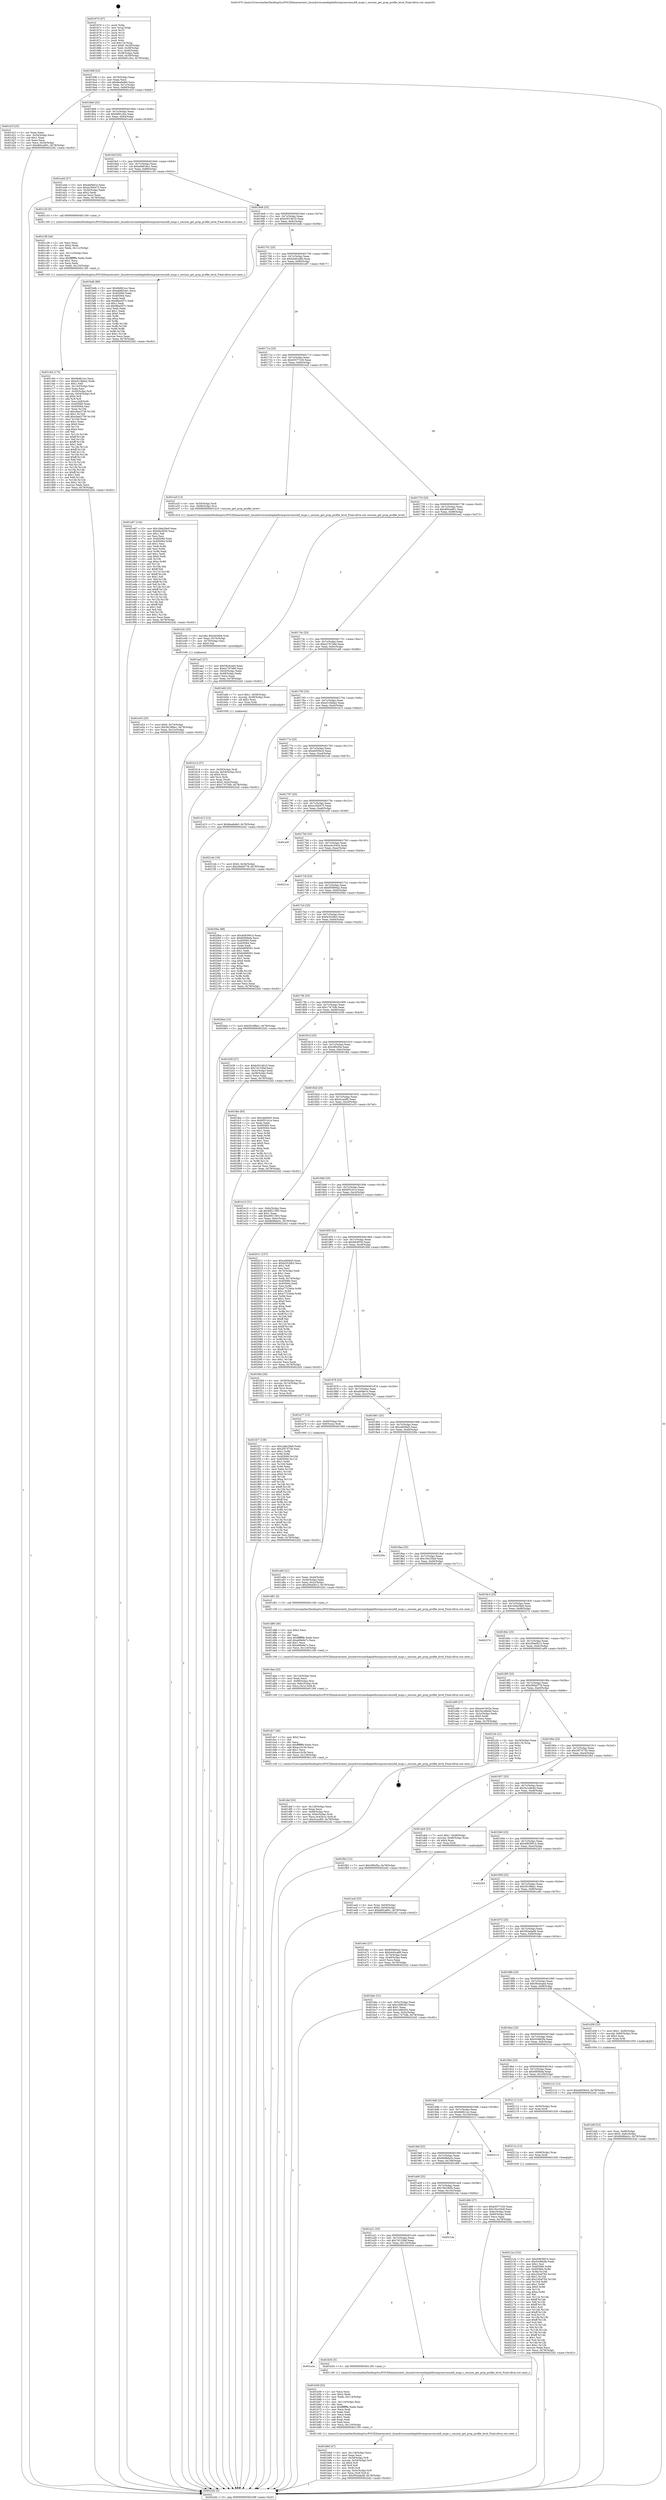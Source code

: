 digraph "0x401670" {
  label = "0x401670 (/mnt/c/Users/mathe/Desktop/tcc/POCII/binaries/extr_linuxdriversmediaplatformqcomvenushfi_msgs.c_session_get_prop_profile_level_Final-ollvm.out::main(0))"
  labelloc = "t"
  node[shape=record]

  Entry [label="",width=0.3,height=0.3,shape=circle,fillcolor=black,style=filled]
  "0x40169f" [label="{
     0x40169f [23]\l
     | [instrs]\l
     &nbsp;&nbsp;0x40169f \<+3\>: mov -0x78(%rbp),%eax\l
     &nbsp;&nbsp;0x4016a2 \<+2\>: mov %eax,%ecx\l
     &nbsp;&nbsp;0x4016a4 \<+6\>: sub $0x8ea6efe0,%ecx\l
     &nbsp;&nbsp;0x4016aa \<+3\>: mov %eax,-0x7c(%rbp)\l
     &nbsp;&nbsp;0x4016ad \<+3\>: mov %ecx,-0x80(%rbp)\l
     &nbsp;&nbsp;0x4016b0 \<+6\>: je 0000000000401d1f \<main+0x6af\>\l
  }"]
  "0x401d1f" [label="{
     0x401d1f [25]\l
     | [instrs]\l
     &nbsp;&nbsp;0x401d1f \<+2\>: xor %eax,%eax\l
     &nbsp;&nbsp;0x401d21 \<+3\>: mov -0x54(%rbp),%ecx\l
     &nbsp;&nbsp;0x401d24 \<+3\>: sub $0x1,%eax\l
     &nbsp;&nbsp;0x401d27 \<+2\>: sub %eax,%ecx\l
     &nbsp;&nbsp;0x401d29 \<+3\>: mov %ecx,-0x54(%rbp)\l
     &nbsp;&nbsp;0x401d2c \<+7\>: movl $0xd60ca691,-0x78(%rbp)\l
     &nbsp;&nbsp;0x401d33 \<+5\>: jmp 00000000004022d2 \<main+0xc62\>\l
  }"]
  "0x4016b6" [label="{
     0x4016b6 [25]\l
     | [instrs]\l
     &nbsp;&nbsp;0x4016b6 \<+5\>: jmp 00000000004016bb \<main+0x4b\>\l
     &nbsp;&nbsp;0x4016bb \<+3\>: mov -0x7c(%rbp),%eax\l
     &nbsp;&nbsp;0x4016be \<+5\>: sub $0x9d91cfce,%eax\l
     &nbsp;&nbsp;0x4016c3 \<+6\>: mov %eax,-0x84(%rbp)\l
     &nbsp;&nbsp;0x4016c9 \<+6\>: je 0000000000401a44 \<main+0x3d4\>\l
  }"]
  Exit [label="",width=0.3,height=0.3,shape=circle,fillcolor=black,style=filled,peripheries=2]
  "0x401a44" [label="{
     0x401a44 [27]\l
     | [instrs]\l
     &nbsp;&nbsp;0x401a44 \<+5\>: mov $0xab0b61e,%eax\l
     &nbsp;&nbsp;0x401a49 \<+5\>: mov $0xec306475,%ecx\l
     &nbsp;&nbsp;0x401a4e \<+3\>: mov -0x30(%rbp),%edx\l
     &nbsp;&nbsp;0x401a51 \<+3\>: cmp $0x2,%edx\l
     &nbsp;&nbsp;0x401a54 \<+3\>: cmovne %ecx,%eax\l
     &nbsp;&nbsp;0x401a57 \<+3\>: mov %eax,-0x78(%rbp)\l
     &nbsp;&nbsp;0x401a5a \<+5\>: jmp 00000000004022d2 \<main+0xc62\>\l
  }"]
  "0x4016cf" [label="{
     0x4016cf [25]\l
     | [instrs]\l
     &nbsp;&nbsp;0x4016cf \<+5\>: jmp 00000000004016d4 \<main+0x64\>\l
     &nbsp;&nbsp;0x4016d4 \<+3\>: mov -0x7c(%rbp),%eax\l
     &nbsp;&nbsp;0x4016d7 \<+5\>: sub $0xa6d634a1,%eax\l
     &nbsp;&nbsp;0x4016dc \<+6\>: mov %eax,-0x88(%rbp)\l
     &nbsp;&nbsp;0x4016e2 \<+6\>: je 0000000000401c33 \<main+0x5c3\>\l
  }"]
  "0x4022d2" [label="{
     0x4022d2 [5]\l
     | [instrs]\l
     &nbsp;&nbsp;0x4022d2 \<+5\>: jmp 000000000040169f \<main+0x2f\>\l
  }"]
  "0x401670" [label="{
     0x401670 [47]\l
     | [instrs]\l
     &nbsp;&nbsp;0x401670 \<+1\>: push %rbp\l
     &nbsp;&nbsp;0x401671 \<+3\>: mov %rsp,%rbp\l
     &nbsp;&nbsp;0x401674 \<+2\>: push %r15\l
     &nbsp;&nbsp;0x401676 \<+2\>: push %r14\l
     &nbsp;&nbsp;0x401678 \<+2\>: push %r13\l
     &nbsp;&nbsp;0x40167a \<+2\>: push %r12\l
     &nbsp;&nbsp;0x40167c \<+1\>: push %rbx\l
     &nbsp;&nbsp;0x40167d \<+7\>: sub $0x118,%rsp\l
     &nbsp;&nbsp;0x401684 \<+7\>: movl $0x0,-0x34(%rbp)\l
     &nbsp;&nbsp;0x40168b \<+3\>: mov %edi,-0x38(%rbp)\l
     &nbsp;&nbsp;0x40168e \<+4\>: mov %rsi,-0x40(%rbp)\l
     &nbsp;&nbsp;0x401692 \<+3\>: mov -0x38(%rbp),%edi\l
     &nbsp;&nbsp;0x401695 \<+3\>: mov %edi,-0x30(%rbp)\l
     &nbsp;&nbsp;0x401698 \<+7\>: movl $0x9d91cfce,-0x78(%rbp)\l
  }"]
  "0x40212a" [label="{
     0x40212a [152]\l
     | [instrs]\l
     &nbsp;&nbsp;0x40212a \<+5\>: mov $0x40839914,%ecx\l
     &nbsp;&nbsp;0x40212f \<+5\>: mov $0x5c0662fa,%edx\l
     &nbsp;&nbsp;0x402134 \<+3\>: mov $0x1,%sil\l
     &nbsp;&nbsp;0x402137 \<+8\>: mov 0x405060,%r8d\l
     &nbsp;&nbsp;0x40213f \<+8\>: mov 0x405064,%r9d\l
     &nbsp;&nbsp;0x402147 \<+3\>: mov %r8d,%r10d\l
     &nbsp;&nbsp;0x40214a \<+7\>: sub $0x230af783,%r10d\l
     &nbsp;&nbsp;0x402151 \<+4\>: sub $0x1,%r10d\l
     &nbsp;&nbsp;0x402155 \<+7\>: add $0x230af783,%r10d\l
     &nbsp;&nbsp;0x40215c \<+4\>: imul %r10d,%r8d\l
     &nbsp;&nbsp;0x402160 \<+4\>: and $0x1,%r8d\l
     &nbsp;&nbsp;0x402164 \<+4\>: cmp $0x0,%r8d\l
     &nbsp;&nbsp;0x402168 \<+4\>: sete %r11b\l
     &nbsp;&nbsp;0x40216c \<+4\>: cmp $0xa,%r9d\l
     &nbsp;&nbsp;0x402170 \<+3\>: setl %bl\l
     &nbsp;&nbsp;0x402173 \<+3\>: mov %r11b,%r14b\l
     &nbsp;&nbsp;0x402176 \<+4\>: xor $0xff,%r14b\l
     &nbsp;&nbsp;0x40217a \<+3\>: mov %bl,%r15b\l
     &nbsp;&nbsp;0x40217d \<+4\>: xor $0xff,%r15b\l
     &nbsp;&nbsp;0x402181 \<+4\>: xor $0x1,%sil\l
     &nbsp;&nbsp;0x402185 \<+3\>: mov %r14b,%r12b\l
     &nbsp;&nbsp;0x402188 \<+4\>: and $0xff,%r12b\l
     &nbsp;&nbsp;0x40218c \<+3\>: and %sil,%r11b\l
     &nbsp;&nbsp;0x40218f \<+3\>: mov %r15b,%r13b\l
     &nbsp;&nbsp;0x402192 \<+4\>: and $0xff,%r13b\l
     &nbsp;&nbsp;0x402196 \<+3\>: and %sil,%bl\l
     &nbsp;&nbsp;0x402199 \<+3\>: or %r11b,%r12b\l
     &nbsp;&nbsp;0x40219c \<+3\>: or %bl,%r13b\l
     &nbsp;&nbsp;0x40219f \<+3\>: xor %r13b,%r12b\l
     &nbsp;&nbsp;0x4021a2 \<+3\>: or %r15b,%r14b\l
     &nbsp;&nbsp;0x4021a5 \<+4\>: xor $0xff,%r14b\l
     &nbsp;&nbsp;0x4021a9 \<+4\>: or $0x1,%sil\l
     &nbsp;&nbsp;0x4021ad \<+3\>: and %sil,%r14b\l
     &nbsp;&nbsp;0x4021b0 \<+3\>: or %r14b,%r12b\l
     &nbsp;&nbsp;0x4021b3 \<+4\>: test $0x1,%r12b\l
     &nbsp;&nbsp;0x4021b7 \<+3\>: cmovne %edx,%ecx\l
     &nbsp;&nbsp;0x4021ba \<+3\>: mov %ecx,-0x78(%rbp)\l
     &nbsp;&nbsp;0x4021bd \<+5\>: jmp 00000000004022d2 \<main+0xc62\>\l
  }"]
  "0x401c33" [label="{
     0x401c33 [5]\l
     | [instrs]\l
     &nbsp;&nbsp;0x401c33 \<+5\>: call 0000000000401160 \<next_i\>\l
     | [calls]\l
     &nbsp;&nbsp;0x401160 \{1\} (/mnt/c/Users/mathe/Desktop/tcc/POCII/binaries/extr_linuxdriversmediaplatformqcomvenushfi_msgs.c_session_get_prop_profile_level_Final-ollvm.out::next_i)\l
  }"]
  "0x4016e8" [label="{
     0x4016e8 [25]\l
     | [instrs]\l
     &nbsp;&nbsp;0x4016e8 \<+5\>: jmp 00000000004016ed \<main+0x7d\>\l
     &nbsp;&nbsp;0x4016ed \<+3\>: mov -0x7c(%rbp),%eax\l
     &nbsp;&nbsp;0x4016f0 \<+5\>: sub $0xb3014610,%eax\l
     &nbsp;&nbsp;0x4016f5 \<+6\>: mov %eax,-0x8c(%rbp)\l
     &nbsp;&nbsp;0x4016fb \<+6\>: je 0000000000401bdb \<main+0x56b\>\l
  }"]
  "0x40211e" [label="{
     0x40211e [12]\l
     | [instrs]\l
     &nbsp;&nbsp;0x40211e \<+4\>: mov -0x68(%rbp),%rax\l
     &nbsp;&nbsp;0x402122 \<+3\>: mov %rax,%rdi\l
     &nbsp;&nbsp;0x402125 \<+5\>: call 0000000000401030 \<free@plt\>\l
     | [calls]\l
     &nbsp;&nbsp;0x401030 \{1\} (unknown)\l
  }"]
  "0x401bdb" [label="{
     0x401bdb [88]\l
     | [instrs]\l
     &nbsp;&nbsp;0x401bdb \<+5\>: mov $0x6b6fc1ec,%eax\l
     &nbsp;&nbsp;0x401be0 \<+5\>: mov $0xa6d634a1,%ecx\l
     &nbsp;&nbsp;0x401be5 \<+7\>: mov 0x405060,%edx\l
     &nbsp;&nbsp;0x401bec \<+7\>: mov 0x405064,%esi\l
     &nbsp;&nbsp;0x401bf3 \<+2\>: mov %edx,%edi\l
     &nbsp;&nbsp;0x401bf5 \<+6\>: add $0x8fea507c,%edi\l
     &nbsp;&nbsp;0x401bfb \<+3\>: sub $0x1,%edi\l
     &nbsp;&nbsp;0x401bfe \<+6\>: sub $0x8fea507c,%edi\l
     &nbsp;&nbsp;0x401c04 \<+3\>: imul %edi,%edx\l
     &nbsp;&nbsp;0x401c07 \<+3\>: and $0x1,%edx\l
     &nbsp;&nbsp;0x401c0a \<+3\>: cmp $0x0,%edx\l
     &nbsp;&nbsp;0x401c0d \<+4\>: sete %r8b\l
     &nbsp;&nbsp;0x401c11 \<+3\>: cmp $0xa,%esi\l
     &nbsp;&nbsp;0x401c14 \<+4\>: setl %r9b\l
     &nbsp;&nbsp;0x401c18 \<+3\>: mov %r8b,%r10b\l
     &nbsp;&nbsp;0x401c1b \<+3\>: and %r9b,%r10b\l
     &nbsp;&nbsp;0x401c1e \<+3\>: xor %r9b,%r8b\l
     &nbsp;&nbsp;0x401c21 \<+3\>: or %r8b,%r10b\l
     &nbsp;&nbsp;0x401c24 \<+4\>: test $0x1,%r10b\l
     &nbsp;&nbsp;0x401c28 \<+3\>: cmovne %ecx,%eax\l
     &nbsp;&nbsp;0x401c2b \<+3\>: mov %eax,-0x78(%rbp)\l
     &nbsp;&nbsp;0x401c2e \<+5\>: jmp 00000000004022d2 \<main+0xc62\>\l
  }"]
  "0x401701" [label="{
     0x401701 [25]\l
     | [instrs]\l
     &nbsp;&nbsp;0x401701 \<+5\>: jmp 0000000000401706 \<main+0x96\>\l
     &nbsp;&nbsp;0x401706 \<+3\>: mov -0x7c(%rbp),%eax\l
     &nbsp;&nbsp;0x401709 \<+5\>: sub $0xb440ca89,%eax\l
     &nbsp;&nbsp;0x40170e \<+6\>: mov %eax,-0x90(%rbp)\l
     &nbsp;&nbsp;0x401714 \<+6\>: je 0000000000401e87 \<main+0x817\>\l
  }"]
  "0x401f27" [label="{
     0x401f27 [139]\l
     | [instrs]\l
     &nbsp;&nbsp;0x401f27 \<+5\>: mov $0x1b6e29a9,%edx\l
     &nbsp;&nbsp;0x401f2c \<+5\>: mov $0x2f57473b,%esi\l
     &nbsp;&nbsp;0x401f31 \<+3\>: mov $0x1,%r8b\l
     &nbsp;&nbsp;0x401f34 \<+3\>: xor %r9d,%r9d\l
     &nbsp;&nbsp;0x401f37 \<+8\>: mov 0x405060,%r10d\l
     &nbsp;&nbsp;0x401f3f \<+8\>: mov 0x405064,%r11d\l
     &nbsp;&nbsp;0x401f47 \<+4\>: sub $0x1,%r9d\l
     &nbsp;&nbsp;0x401f4b \<+3\>: mov %r10d,%ebx\l
     &nbsp;&nbsp;0x401f4e \<+3\>: add %r9d,%ebx\l
     &nbsp;&nbsp;0x401f51 \<+4\>: imul %ebx,%r10d\l
     &nbsp;&nbsp;0x401f55 \<+4\>: and $0x1,%r10d\l
     &nbsp;&nbsp;0x401f59 \<+4\>: cmp $0x0,%r10d\l
     &nbsp;&nbsp;0x401f5d \<+4\>: sete %r14b\l
     &nbsp;&nbsp;0x401f61 \<+4\>: cmp $0xa,%r11d\l
     &nbsp;&nbsp;0x401f65 \<+4\>: setl %r15b\l
     &nbsp;&nbsp;0x401f69 \<+3\>: mov %r14b,%r12b\l
     &nbsp;&nbsp;0x401f6c \<+4\>: xor $0xff,%r12b\l
     &nbsp;&nbsp;0x401f70 \<+3\>: mov %r15b,%r13b\l
     &nbsp;&nbsp;0x401f73 \<+4\>: xor $0xff,%r13b\l
     &nbsp;&nbsp;0x401f77 \<+4\>: xor $0x1,%r8b\l
     &nbsp;&nbsp;0x401f7b \<+3\>: mov %r12b,%al\l
     &nbsp;&nbsp;0x401f7e \<+2\>: and $0xff,%al\l
     &nbsp;&nbsp;0x401f80 \<+3\>: and %r8b,%r14b\l
     &nbsp;&nbsp;0x401f83 \<+3\>: mov %r13b,%cl\l
     &nbsp;&nbsp;0x401f86 \<+3\>: and $0xff,%cl\l
     &nbsp;&nbsp;0x401f89 \<+3\>: and %r8b,%r15b\l
     &nbsp;&nbsp;0x401f8c \<+3\>: or %r14b,%al\l
     &nbsp;&nbsp;0x401f8f \<+3\>: or %r15b,%cl\l
     &nbsp;&nbsp;0x401f92 \<+2\>: xor %cl,%al\l
     &nbsp;&nbsp;0x401f94 \<+3\>: or %r13b,%r12b\l
     &nbsp;&nbsp;0x401f97 \<+4\>: xor $0xff,%r12b\l
     &nbsp;&nbsp;0x401f9b \<+4\>: or $0x1,%r8b\l
     &nbsp;&nbsp;0x401f9f \<+3\>: and %r8b,%r12b\l
     &nbsp;&nbsp;0x401fa2 \<+3\>: or %r12b,%al\l
     &nbsp;&nbsp;0x401fa5 \<+2\>: test $0x1,%al\l
     &nbsp;&nbsp;0x401fa7 \<+3\>: cmovne %esi,%edx\l
     &nbsp;&nbsp;0x401faa \<+3\>: mov %edx,-0x78(%rbp)\l
     &nbsp;&nbsp;0x401fad \<+5\>: jmp 00000000004022d2 \<main+0xc62\>\l
  }"]
  "0x401e87" [label="{
     0x401e87 [134]\l
     | [instrs]\l
     &nbsp;&nbsp;0x401e87 \<+5\>: mov $0x1b6e29a9,%eax\l
     &nbsp;&nbsp;0x401e8c \<+5\>: mov $0x9dc6550,%ecx\l
     &nbsp;&nbsp;0x401e91 \<+2\>: mov $0x1,%dl\l
     &nbsp;&nbsp;0x401e93 \<+2\>: xor %esi,%esi\l
     &nbsp;&nbsp;0x401e95 \<+7\>: mov 0x405060,%edi\l
     &nbsp;&nbsp;0x401e9c \<+8\>: mov 0x405064,%r8d\l
     &nbsp;&nbsp;0x401ea4 \<+3\>: sub $0x1,%esi\l
     &nbsp;&nbsp;0x401ea7 \<+3\>: mov %edi,%r9d\l
     &nbsp;&nbsp;0x401eaa \<+3\>: add %esi,%r9d\l
     &nbsp;&nbsp;0x401ead \<+4\>: imul %r9d,%edi\l
     &nbsp;&nbsp;0x401eb1 \<+3\>: and $0x1,%edi\l
     &nbsp;&nbsp;0x401eb4 \<+3\>: cmp $0x0,%edi\l
     &nbsp;&nbsp;0x401eb7 \<+4\>: sete %r10b\l
     &nbsp;&nbsp;0x401ebb \<+4\>: cmp $0xa,%r8d\l
     &nbsp;&nbsp;0x401ebf \<+4\>: setl %r11b\l
     &nbsp;&nbsp;0x401ec3 \<+3\>: mov %r10b,%bl\l
     &nbsp;&nbsp;0x401ec6 \<+3\>: xor $0xff,%bl\l
     &nbsp;&nbsp;0x401ec9 \<+3\>: mov %r11b,%r14b\l
     &nbsp;&nbsp;0x401ecc \<+4\>: xor $0xff,%r14b\l
     &nbsp;&nbsp;0x401ed0 \<+3\>: xor $0x1,%dl\l
     &nbsp;&nbsp;0x401ed3 \<+3\>: mov %bl,%r15b\l
     &nbsp;&nbsp;0x401ed6 \<+4\>: and $0xff,%r15b\l
     &nbsp;&nbsp;0x401eda \<+3\>: and %dl,%r10b\l
     &nbsp;&nbsp;0x401edd \<+3\>: mov %r14b,%r12b\l
     &nbsp;&nbsp;0x401ee0 \<+4\>: and $0xff,%r12b\l
     &nbsp;&nbsp;0x401ee4 \<+3\>: and %dl,%r11b\l
     &nbsp;&nbsp;0x401ee7 \<+3\>: or %r10b,%r15b\l
     &nbsp;&nbsp;0x401eea \<+3\>: or %r11b,%r12b\l
     &nbsp;&nbsp;0x401eed \<+3\>: xor %r12b,%r15b\l
     &nbsp;&nbsp;0x401ef0 \<+3\>: or %r14b,%bl\l
     &nbsp;&nbsp;0x401ef3 \<+3\>: xor $0xff,%bl\l
     &nbsp;&nbsp;0x401ef6 \<+3\>: or $0x1,%dl\l
     &nbsp;&nbsp;0x401ef9 \<+2\>: and %dl,%bl\l
     &nbsp;&nbsp;0x401efb \<+3\>: or %bl,%r15b\l
     &nbsp;&nbsp;0x401efe \<+4\>: test $0x1,%r15b\l
     &nbsp;&nbsp;0x401f02 \<+3\>: cmovne %ecx,%eax\l
     &nbsp;&nbsp;0x401f05 \<+3\>: mov %eax,-0x78(%rbp)\l
     &nbsp;&nbsp;0x401f08 \<+5\>: jmp 00000000004022d2 \<main+0xc62\>\l
  }"]
  "0x40171a" [label="{
     0x40171a [25]\l
     | [instrs]\l
     &nbsp;&nbsp;0x40171a \<+5\>: jmp 000000000040171f \<main+0xaf\>\l
     &nbsp;&nbsp;0x40171f \<+3\>: mov -0x7c(%rbp),%eax\l
     &nbsp;&nbsp;0x401722 \<+5\>: sub $0xb5577c30,%eax\l
     &nbsp;&nbsp;0x401727 \<+6\>: mov %eax,-0x94(%rbp)\l
     &nbsp;&nbsp;0x40172d \<+6\>: je 0000000000401e2f \<main+0x7bf\>\l
  }"]
  "0x401e53" [label="{
     0x401e53 [25]\l
     | [instrs]\l
     &nbsp;&nbsp;0x401e53 \<+7\>: movl $0x0,-0x74(%rbp)\l
     &nbsp;&nbsp;0x401e5a \<+7\>: movl $0x5618f6a1,-0x78(%rbp)\l
     &nbsp;&nbsp;0x401e61 \<+6\>: mov %eax,-0x12c(%rbp)\l
     &nbsp;&nbsp;0x401e67 \<+5\>: jmp 00000000004022d2 \<main+0xc62\>\l
  }"]
  "0x401e2f" [label="{
     0x401e2f [13]\l
     | [instrs]\l
     &nbsp;&nbsp;0x401e2f \<+4\>: mov -0x50(%rbp),%rdi\l
     &nbsp;&nbsp;0x401e33 \<+4\>: mov -0x68(%rbp),%rsi\l
     &nbsp;&nbsp;0x401e37 \<+5\>: call 0000000000401410 \<session_get_prop_profile_level\>\l
     | [calls]\l
     &nbsp;&nbsp;0x401410 \{1\} (/mnt/c/Users/mathe/Desktop/tcc/POCII/binaries/extr_linuxdriversmediaplatformqcomvenushfi_msgs.c_session_get_prop_profile_level_Final-ollvm.out::session_get_prop_profile_level)\l
  }"]
  "0x401733" [label="{
     0x401733 [25]\l
     | [instrs]\l
     &nbsp;&nbsp;0x401733 \<+5\>: jmp 0000000000401738 \<main+0xc8\>\l
     &nbsp;&nbsp;0x401738 \<+3\>: mov -0x7c(%rbp),%eax\l
     &nbsp;&nbsp;0x40173b \<+5\>: sub $0xd60ca691,%eax\l
     &nbsp;&nbsp;0x401740 \<+6\>: mov %eax,-0x98(%rbp)\l
     &nbsp;&nbsp;0x401746 \<+6\>: je 0000000000401ae2 \<main+0x472\>\l
  }"]
  "0x401e3c" [label="{
     0x401e3c [23]\l
     | [instrs]\l
     &nbsp;&nbsp;0x401e3c \<+10\>: movabs $0x4030b6,%rdi\l
     &nbsp;&nbsp;0x401e46 \<+3\>: mov %eax,-0x70(%rbp)\l
     &nbsp;&nbsp;0x401e49 \<+3\>: mov -0x70(%rbp),%esi\l
     &nbsp;&nbsp;0x401e4c \<+2\>: mov $0x0,%al\l
     &nbsp;&nbsp;0x401e4e \<+5\>: call 0000000000401040 \<printf@plt\>\l
     | [calls]\l
     &nbsp;&nbsp;0x401040 \{1\} (unknown)\l
  }"]
  "0x401ae2" [label="{
     0x401ae2 [27]\l
     | [instrs]\l
     &nbsp;&nbsp;0x401ae2 \<+5\>: mov $0x59cdcaed,%eax\l
     &nbsp;&nbsp;0x401ae7 \<+5\>: mov $0xe27b7a8d,%ecx\l
     &nbsp;&nbsp;0x401aec \<+3\>: mov -0x54(%rbp),%edx\l
     &nbsp;&nbsp;0x401aef \<+3\>: cmp -0x48(%rbp),%edx\l
     &nbsp;&nbsp;0x401af2 \<+3\>: cmovl %ecx,%eax\l
     &nbsp;&nbsp;0x401af5 \<+3\>: mov %eax,-0x78(%rbp)\l
     &nbsp;&nbsp;0x401af8 \<+5\>: jmp 00000000004022d2 \<main+0xc62\>\l
  }"]
  "0x40174c" [label="{
     0x40174c [25]\l
     | [instrs]\l
     &nbsp;&nbsp;0x40174c \<+5\>: jmp 0000000000401751 \<main+0xe1\>\l
     &nbsp;&nbsp;0x401751 \<+3\>: mov -0x7c(%rbp),%eax\l
     &nbsp;&nbsp;0x401754 \<+5\>: sub $0xe27b7a8d,%eax\l
     &nbsp;&nbsp;0x401759 \<+6\>: mov %eax,-0x9c(%rbp)\l
     &nbsp;&nbsp;0x40175f \<+6\>: je 0000000000401afd \<main+0x48d\>\l
  }"]
  "0x401def" [label="{
     0x401def [33]\l
     | [instrs]\l
     &nbsp;&nbsp;0x401def \<+6\>: mov -0x128(%rbp),%ecx\l
     &nbsp;&nbsp;0x401df5 \<+3\>: imul %eax,%ecx\l
     &nbsp;&nbsp;0x401df8 \<+4\>: mov -0x68(%rbp),%rsi\l
     &nbsp;&nbsp;0x401dfc \<+4\>: movslq -0x6c(%rbp),%rdi\l
     &nbsp;&nbsp;0x401e00 \<+4\>: mov %ecx,0x4(%rsi,%rdi,8)\l
     &nbsp;&nbsp;0x401e04 \<+7\>: movl $0x41acdf5,-0x78(%rbp)\l
     &nbsp;&nbsp;0x401e0b \<+5\>: jmp 00000000004022d2 \<main+0xc62\>\l
  }"]
  "0x401afd" [label="{
     0x401afd [23]\l
     | [instrs]\l
     &nbsp;&nbsp;0x401afd \<+7\>: movl $0x1,-0x58(%rbp)\l
     &nbsp;&nbsp;0x401b04 \<+4\>: movslq -0x58(%rbp),%rax\l
     &nbsp;&nbsp;0x401b08 \<+4\>: shl $0x2,%rax\l
     &nbsp;&nbsp;0x401b0c \<+3\>: mov %rax,%rdi\l
     &nbsp;&nbsp;0x401b0f \<+5\>: call 0000000000401050 \<malloc@plt\>\l
     | [calls]\l
     &nbsp;&nbsp;0x401050 \{1\} (unknown)\l
  }"]
  "0x401765" [label="{
     0x401765 [25]\l
     | [instrs]\l
     &nbsp;&nbsp;0x401765 \<+5\>: jmp 000000000040176a \<main+0xfa\>\l
     &nbsp;&nbsp;0x40176a \<+3\>: mov -0x7c(%rbp),%eax\l
     &nbsp;&nbsp;0x40176d \<+5\>: sub $0xe510b6a2,%eax\l
     &nbsp;&nbsp;0x401772 \<+6\>: mov %eax,-0xa0(%rbp)\l
     &nbsp;&nbsp;0x401778 \<+6\>: je 0000000000401d13 \<main+0x6a3\>\l
  }"]
  "0x401dc7" [label="{
     0x401dc7 [40]\l
     | [instrs]\l
     &nbsp;&nbsp;0x401dc7 \<+5\>: mov $0x2,%ecx\l
     &nbsp;&nbsp;0x401dcc \<+1\>: cltd\l
     &nbsp;&nbsp;0x401dcd \<+2\>: idiv %ecx\l
     &nbsp;&nbsp;0x401dcf \<+6\>: imul $0xfffffffe,%edx,%ecx\l
     &nbsp;&nbsp;0x401dd5 \<+6\>: add $0xacc3c3b,%ecx\l
     &nbsp;&nbsp;0x401ddb \<+3\>: add $0x1,%ecx\l
     &nbsp;&nbsp;0x401dde \<+6\>: sub $0xacc3c3b,%ecx\l
     &nbsp;&nbsp;0x401de4 \<+6\>: mov %ecx,-0x128(%rbp)\l
     &nbsp;&nbsp;0x401dea \<+5\>: call 0000000000401160 \<next_i\>\l
     | [calls]\l
     &nbsp;&nbsp;0x401160 \{1\} (/mnt/c/Users/mathe/Desktop/tcc/POCII/binaries/extr_linuxdriversmediaplatformqcomvenushfi_msgs.c_session_get_prop_profile_level_Final-ollvm.out::next_i)\l
  }"]
  "0x401d13" [label="{
     0x401d13 [12]\l
     | [instrs]\l
     &nbsp;&nbsp;0x401d13 \<+7\>: movl $0x8ea6efe0,-0x78(%rbp)\l
     &nbsp;&nbsp;0x401d1a \<+5\>: jmp 00000000004022d2 \<main+0xc62\>\l
  }"]
  "0x40177e" [label="{
     0x40177e [25]\l
     | [instrs]\l
     &nbsp;&nbsp;0x40177e \<+5\>: jmp 0000000000401783 \<main+0x113\>\l
     &nbsp;&nbsp;0x401783 \<+3\>: mov -0x7c(%rbp),%eax\l
     &nbsp;&nbsp;0x401786 \<+5\>: sub $0xebf35bc4,%eax\l
     &nbsp;&nbsp;0x40178b \<+6\>: mov %eax,-0xa4(%rbp)\l
     &nbsp;&nbsp;0x401791 \<+6\>: je 00000000004021eb \<main+0xb7b\>\l
  }"]
  "0x401dae" [label="{
     0x401dae [25]\l
     | [instrs]\l
     &nbsp;&nbsp;0x401dae \<+6\>: mov -0x124(%rbp),%ecx\l
     &nbsp;&nbsp;0x401db4 \<+3\>: imul %eax,%ecx\l
     &nbsp;&nbsp;0x401db7 \<+4\>: mov -0x68(%rbp),%rsi\l
     &nbsp;&nbsp;0x401dbb \<+4\>: movslq -0x6c(%rbp),%rdi\l
     &nbsp;&nbsp;0x401dbf \<+3\>: mov %ecx,(%rsi,%rdi,8)\l
     &nbsp;&nbsp;0x401dc2 \<+5\>: call 0000000000401160 \<next_i\>\l
     | [calls]\l
     &nbsp;&nbsp;0x401160 \{1\} (/mnt/c/Users/mathe/Desktop/tcc/POCII/binaries/extr_linuxdriversmediaplatformqcomvenushfi_msgs.c_session_get_prop_profile_level_Final-ollvm.out::next_i)\l
  }"]
  "0x4021eb" [label="{
     0x4021eb [19]\l
     | [instrs]\l
     &nbsp;&nbsp;0x4021eb \<+7\>: movl $0x0,-0x34(%rbp)\l
     &nbsp;&nbsp;0x4021f2 \<+7\>: movl $0x284bd778,-0x78(%rbp)\l
     &nbsp;&nbsp;0x4021f9 \<+5\>: jmp 00000000004022d2 \<main+0xc62\>\l
  }"]
  "0x401797" [label="{
     0x401797 [25]\l
     | [instrs]\l
     &nbsp;&nbsp;0x401797 \<+5\>: jmp 000000000040179c \<main+0x12c\>\l
     &nbsp;&nbsp;0x40179c \<+3\>: mov -0x7c(%rbp),%eax\l
     &nbsp;&nbsp;0x40179f \<+5\>: sub $0xec306475,%eax\l
     &nbsp;&nbsp;0x4017a4 \<+6\>: mov %eax,-0xa8(%rbp)\l
     &nbsp;&nbsp;0x4017aa \<+6\>: je 0000000000401a5f \<main+0x3ef\>\l
  }"]
  "0x401d86" [label="{
     0x401d86 [40]\l
     | [instrs]\l
     &nbsp;&nbsp;0x401d86 \<+5\>: mov $0x2,%ecx\l
     &nbsp;&nbsp;0x401d8b \<+1\>: cltd\l
     &nbsp;&nbsp;0x401d8c \<+2\>: idiv %ecx\l
     &nbsp;&nbsp;0x401d8e \<+6\>: imul $0xfffffffe,%edx,%ecx\l
     &nbsp;&nbsp;0x401d94 \<+6\>: add $0xa69e9e7c,%ecx\l
     &nbsp;&nbsp;0x401d9a \<+3\>: add $0x1,%ecx\l
     &nbsp;&nbsp;0x401d9d \<+6\>: sub $0xa69e9e7c,%ecx\l
     &nbsp;&nbsp;0x401da3 \<+6\>: mov %ecx,-0x124(%rbp)\l
     &nbsp;&nbsp;0x401da9 \<+5\>: call 0000000000401160 \<next_i\>\l
     | [calls]\l
     &nbsp;&nbsp;0x401160 \{1\} (/mnt/c/Users/mathe/Desktop/tcc/POCII/binaries/extr_linuxdriversmediaplatformqcomvenushfi_msgs.c_session_get_prop_profile_level_Final-ollvm.out::next_i)\l
  }"]
  "0x401a5f" [label="{
     0x401a5f\l
  }", style=dashed]
  "0x4017b0" [label="{
     0x4017b0 [25]\l
     | [instrs]\l
     &nbsp;&nbsp;0x4017b0 \<+5\>: jmp 00000000004017b5 \<main+0x145\>\l
     &nbsp;&nbsp;0x4017b5 \<+3\>: mov -0x7c(%rbp),%eax\l
     &nbsp;&nbsp;0x4017b8 \<+5\>: sub $0xee41642e,%eax\l
     &nbsp;&nbsp;0x4017bd \<+6\>: mov %eax,-0xac(%rbp)\l
     &nbsp;&nbsp;0x4017c3 \<+6\>: je 00000000004021ce \<main+0xb5e\>\l
  }"]
  "0x401d4f" [label="{
     0x401d4f [23]\l
     | [instrs]\l
     &nbsp;&nbsp;0x401d4f \<+4\>: mov %rax,-0x68(%rbp)\l
     &nbsp;&nbsp;0x401d53 \<+7\>: movl $0x0,-0x6c(%rbp)\l
     &nbsp;&nbsp;0x401d5a \<+7\>: movl $0x6b98da3c,-0x78(%rbp)\l
     &nbsp;&nbsp;0x401d61 \<+5\>: jmp 00000000004022d2 \<main+0xc62\>\l
  }"]
  "0x4021ce" [label="{
     0x4021ce\l
  }", style=dashed]
  "0x4017c9" [label="{
     0x4017c9 [25]\l
     | [instrs]\l
     &nbsp;&nbsp;0x4017c9 \<+5\>: jmp 00000000004017ce \<main+0x15e\>\l
     &nbsp;&nbsp;0x4017ce \<+3\>: mov -0x7c(%rbp),%eax\l
     &nbsp;&nbsp;0x4017d1 \<+5\>: sub $0xf05800a2,%eax\l
     &nbsp;&nbsp;0x4017d6 \<+6\>: mov %eax,-0xb0(%rbp)\l
     &nbsp;&nbsp;0x4017dc \<+6\>: je 00000000004020ba \<main+0xa4a\>\l
  }"]
  "0x401c64" [label="{
     0x401c64 [175]\l
     | [instrs]\l
     &nbsp;&nbsp;0x401c64 \<+5\>: mov $0x6b6fc1ec,%ecx\l
     &nbsp;&nbsp;0x401c69 \<+5\>: mov $0xe510b6a2,%edx\l
     &nbsp;&nbsp;0x401c6e \<+3\>: mov $0x1,%dil\l
     &nbsp;&nbsp;0x401c71 \<+6\>: mov -0x120(%rbp),%esi\l
     &nbsp;&nbsp;0x401c77 \<+3\>: imul %eax,%esi\l
     &nbsp;&nbsp;0x401c7a \<+4\>: mov -0x50(%rbp),%r8\l
     &nbsp;&nbsp;0x401c7e \<+4\>: movslq -0x54(%rbp),%r9\l
     &nbsp;&nbsp;0x401c82 \<+4\>: shl $0x4,%r9\l
     &nbsp;&nbsp;0x401c86 \<+3\>: add %r9,%r8\l
     &nbsp;&nbsp;0x401c89 \<+4\>: mov %esi,0x8(%r8)\l
     &nbsp;&nbsp;0x401c8d \<+7\>: mov 0x405060,%eax\l
     &nbsp;&nbsp;0x401c94 \<+7\>: mov 0x405064,%esi\l
     &nbsp;&nbsp;0x401c9b \<+3\>: mov %eax,%r10d\l
     &nbsp;&nbsp;0x401c9e \<+7\>: sub $0xcbea3736,%r10d\l
     &nbsp;&nbsp;0x401ca5 \<+4\>: sub $0x1,%r10d\l
     &nbsp;&nbsp;0x401ca9 \<+7\>: add $0xcbea3736,%r10d\l
     &nbsp;&nbsp;0x401cb0 \<+4\>: imul %r10d,%eax\l
     &nbsp;&nbsp;0x401cb4 \<+3\>: and $0x1,%eax\l
     &nbsp;&nbsp;0x401cb7 \<+3\>: cmp $0x0,%eax\l
     &nbsp;&nbsp;0x401cba \<+4\>: sete %r11b\l
     &nbsp;&nbsp;0x401cbe \<+3\>: cmp $0xa,%esi\l
     &nbsp;&nbsp;0x401cc1 \<+3\>: setl %bl\l
     &nbsp;&nbsp;0x401cc4 \<+3\>: mov %r11b,%r14b\l
     &nbsp;&nbsp;0x401cc7 \<+4\>: xor $0xff,%r14b\l
     &nbsp;&nbsp;0x401ccb \<+3\>: mov %bl,%r15b\l
     &nbsp;&nbsp;0x401cce \<+4\>: xor $0xff,%r15b\l
     &nbsp;&nbsp;0x401cd2 \<+4\>: xor $0x1,%dil\l
     &nbsp;&nbsp;0x401cd6 \<+3\>: mov %r14b,%r12b\l
     &nbsp;&nbsp;0x401cd9 \<+4\>: and $0xff,%r12b\l
     &nbsp;&nbsp;0x401cdd \<+3\>: and %dil,%r11b\l
     &nbsp;&nbsp;0x401ce0 \<+3\>: mov %r15b,%r13b\l
     &nbsp;&nbsp;0x401ce3 \<+4\>: and $0xff,%r13b\l
     &nbsp;&nbsp;0x401ce7 \<+3\>: and %dil,%bl\l
     &nbsp;&nbsp;0x401cea \<+3\>: or %r11b,%r12b\l
     &nbsp;&nbsp;0x401ced \<+3\>: or %bl,%r13b\l
     &nbsp;&nbsp;0x401cf0 \<+3\>: xor %r13b,%r12b\l
     &nbsp;&nbsp;0x401cf3 \<+3\>: or %r15b,%r14b\l
     &nbsp;&nbsp;0x401cf6 \<+4\>: xor $0xff,%r14b\l
     &nbsp;&nbsp;0x401cfa \<+4\>: or $0x1,%dil\l
     &nbsp;&nbsp;0x401cfe \<+3\>: and %dil,%r14b\l
     &nbsp;&nbsp;0x401d01 \<+3\>: or %r14b,%r12b\l
     &nbsp;&nbsp;0x401d04 \<+4\>: test $0x1,%r12b\l
     &nbsp;&nbsp;0x401d08 \<+3\>: cmovne %edx,%ecx\l
     &nbsp;&nbsp;0x401d0b \<+3\>: mov %ecx,-0x78(%rbp)\l
     &nbsp;&nbsp;0x401d0e \<+5\>: jmp 00000000004022d2 \<main+0xc62\>\l
  }"]
  "0x4020ba" [label="{
     0x4020ba [88]\l
     | [instrs]\l
     &nbsp;&nbsp;0x4020ba \<+5\>: mov $0x40839914,%eax\l
     &nbsp;&nbsp;0x4020bf \<+5\>: mov $0x60f58efa,%ecx\l
     &nbsp;&nbsp;0x4020c4 \<+7\>: mov 0x405060,%edx\l
     &nbsp;&nbsp;0x4020cb \<+7\>: mov 0x405064,%esi\l
     &nbsp;&nbsp;0x4020d2 \<+2\>: mov %edx,%edi\l
     &nbsp;&nbsp;0x4020d4 \<+6\>: sub $0x6e806581,%edi\l
     &nbsp;&nbsp;0x4020da \<+3\>: sub $0x1,%edi\l
     &nbsp;&nbsp;0x4020dd \<+6\>: add $0x6e806581,%edi\l
     &nbsp;&nbsp;0x4020e3 \<+3\>: imul %edi,%edx\l
     &nbsp;&nbsp;0x4020e6 \<+3\>: and $0x1,%edx\l
     &nbsp;&nbsp;0x4020e9 \<+3\>: cmp $0x0,%edx\l
     &nbsp;&nbsp;0x4020ec \<+4\>: sete %r8b\l
     &nbsp;&nbsp;0x4020f0 \<+3\>: cmp $0xa,%esi\l
     &nbsp;&nbsp;0x4020f3 \<+4\>: setl %r9b\l
     &nbsp;&nbsp;0x4020f7 \<+3\>: mov %r8b,%r10b\l
     &nbsp;&nbsp;0x4020fa \<+3\>: and %r9b,%r10b\l
     &nbsp;&nbsp;0x4020fd \<+3\>: xor %r9b,%r8b\l
     &nbsp;&nbsp;0x402100 \<+3\>: or %r8b,%r10b\l
     &nbsp;&nbsp;0x402103 \<+4\>: test $0x1,%r10b\l
     &nbsp;&nbsp;0x402107 \<+3\>: cmovne %ecx,%eax\l
     &nbsp;&nbsp;0x40210a \<+3\>: mov %eax,-0x78(%rbp)\l
     &nbsp;&nbsp;0x40210d \<+5\>: jmp 00000000004022d2 \<main+0xc62\>\l
  }"]
  "0x4017e2" [label="{
     0x4017e2 [25]\l
     | [instrs]\l
     &nbsp;&nbsp;0x4017e2 \<+5\>: jmp 00000000004017e7 \<main+0x177\>\l
     &nbsp;&nbsp;0x4017e7 \<+3\>: mov -0x7c(%rbp),%eax\l
     &nbsp;&nbsp;0x4017ea \<+5\>: sub $0xfa353db3,%eax\l
     &nbsp;&nbsp;0x4017ef \<+6\>: mov %eax,-0xb4(%rbp)\l
     &nbsp;&nbsp;0x4017f5 \<+6\>: je 00000000004020ae \<main+0xa3e\>\l
  }"]
  "0x401c38" [label="{
     0x401c38 [44]\l
     | [instrs]\l
     &nbsp;&nbsp;0x401c38 \<+2\>: xor %ecx,%ecx\l
     &nbsp;&nbsp;0x401c3a \<+5\>: mov $0x2,%edx\l
     &nbsp;&nbsp;0x401c3f \<+6\>: mov %edx,-0x11c(%rbp)\l
     &nbsp;&nbsp;0x401c45 \<+1\>: cltd\l
     &nbsp;&nbsp;0x401c46 \<+6\>: mov -0x11c(%rbp),%esi\l
     &nbsp;&nbsp;0x401c4c \<+2\>: idiv %esi\l
     &nbsp;&nbsp;0x401c4e \<+6\>: imul $0xfffffffe,%edx,%edx\l
     &nbsp;&nbsp;0x401c54 \<+3\>: sub $0x1,%ecx\l
     &nbsp;&nbsp;0x401c57 \<+2\>: sub %ecx,%edx\l
     &nbsp;&nbsp;0x401c59 \<+6\>: mov %edx,-0x120(%rbp)\l
     &nbsp;&nbsp;0x401c5f \<+5\>: call 0000000000401160 \<next_i\>\l
     | [calls]\l
     &nbsp;&nbsp;0x401160 \{1\} (/mnt/c/Users/mathe/Desktop/tcc/POCII/binaries/extr_linuxdriversmediaplatformqcomvenushfi_msgs.c_session_get_prop_profile_level_Final-ollvm.out::next_i)\l
  }"]
  "0x4020ae" [label="{
     0x4020ae [12]\l
     | [instrs]\l
     &nbsp;&nbsp;0x4020ae \<+7\>: movl $0x5618f6a1,-0x78(%rbp)\l
     &nbsp;&nbsp;0x4020b5 \<+5\>: jmp 00000000004022d2 \<main+0xc62\>\l
  }"]
  "0x4017fb" [label="{
     0x4017fb [25]\l
     | [instrs]\l
     &nbsp;&nbsp;0x4017fb \<+5\>: jmp 0000000000401800 \<main+0x190\>\l
     &nbsp;&nbsp;0x401800 \<+3\>: mov -0x7c(%rbp),%eax\l
     &nbsp;&nbsp;0x401803 \<+5\>: sub $0x17475db,%eax\l
     &nbsp;&nbsp;0x401808 \<+6\>: mov %eax,-0xb8(%rbp)\l
     &nbsp;&nbsp;0x40180e \<+6\>: je 0000000000401b39 \<main+0x4c9\>\l
  }"]
  "0x401b8d" [label="{
     0x401b8d [47]\l
     | [instrs]\l
     &nbsp;&nbsp;0x401b8d \<+6\>: mov -0x118(%rbp),%ecx\l
     &nbsp;&nbsp;0x401b93 \<+3\>: imul %eax,%ecx\l
     &nbsp;&nbsp;0x401b96 \<+4\>: mov -0x50(%rbp),%r8\l
     &nbsp;&nbsp;0x401b9a \<+4\>: movslq -0x54(%rbp),%r9\l
     &nbsp;&nbsp;0x401b9e \<+4\>: shl $0x4,%r9\l
     &nbsp;&nbsp;0x401ba2 \<+3\>: add %r9,%r8\l
     &nbsp;&nbsp;0x401ba5 \<+3\>: mov (%r8),%r8\l
     &nbsp;&nbsp;0x401ba8 \<+4\>: movslq -0x5c(%rbp),%r9\l
     &nbsp;&nbsp;0x401bac \<+4\>: mov %ecx,(%r8,%r9,4)\l
     &nbsp;&nbsp;0x401bb0 \<+7\>: movl $0x592ada48,-0x78(%rbp)\l
     &nbsp;&nbsp;0x401bb7 \<+5\>: jmp 00000000004022d2 \<main+0xc62\>\l
  }"]
  "0x401b39" [label="{
     0x401b39 [27]\l
     | [instrs]\l
     &nbsp;&nbsp;0x401b39 \<+5\>: mov $0xb3014610,%eax\l
     &nbsp;&nbsp;0x401b3e \<+5\>: mov $0x7d133faf,%ecx\l
     &nbsp;&nbsp;0x401b43 \<+3\>: mov -0x5c(%rbp),%edx\l
     &nbsp;&nbsp;0x401b46 \<+3\>: cmp -0x58(%rbp),%edx\l
     &nbsp;&nbsp;0x401b49 \<+3\>: cmovl %ecx,%eax\l
     &nbsp;&nbsp;0x401b4c \<+3\>: mov %eax,-0x78(%rbp)\l
     &nbsp;&nbsp;0x401b4f \<+5\>: jmp 00000000004022d2 \<main+0xc62\>\l
  }"]
  "0x401814" [label="{
     0x401814 [25]\l
     | [instrs]\l
     &nbsp;&nbsp;0x401814 \<+5\>: jmp 0000000000401819 \<main+0x1a9\>\l
     &nbsp;&nbsp;0x401819 \<+3\>: mov -0x7c(%rbp),%eax\l
     &nbsp;&nbsp;0x40181c \<+5\>: sub $0x289cf5a,%eax\l
     &nbsp;&nbsp;0x401821 \<+6\>: mov %eax,-0xbc(%rbp)\l
     &nbsp;&nbsp;0x401827 \<+6\>: je 0000000000401fbe \<main+0x94e\>\l
  }"]
  "0x401b59" [label="{
     0x401b59 [52]\l
     | [instrs]\l
     &nbsp;&nbsp;0x401b59 \<+2\>: xor %ecx,%ecx\l
     &nbsp;&nbsp;0x401b5b \<+5\>: mov $0x2,%edx\l
     &nbsp;&nbsp;0x401b60 \<+6\>: mov %edx,-0x114(%rbp)\l
     &nbsp;&nbsp;0x401b66 \<+1\>: cltd\l
     &nbsp;&nbsp;0x401b67 \<+6\>: mov -0x114(%rbp),%esi\l
     &nbsp;&nbsp;0x401b6d \<+2\>: idiv %esi\l
     &nbsp;&nbsp;0x401b6f \<+6\>: imul $0xfffffffe,%edx,%edx\l
     &nbsp;&nbsp;0x401b75 \<+2\>: mov %ecx,%edi\l
     &nbsp;&nbsp;0x401b77 \<+2\>: sub %edx,%edi\l
     &nbsp;&nbsp;0x401b79 \<+2\>: mov %ecx,%edx\l
     &nbsp;&nbsp;0x401b7b \<+3\>: sub $0x1,%edx\l
     &nbsp;&nbsp;0x401b7e \<+2\>: add %edx,%edi\l
     &nbsp;&nbsp;0x401b80 \<+2\>: sub %edi,%ecx\l
     &nbsp;&nbsp;0x401b82 \<+6\>: mov %ecx,-0x118(%rbp)\l
     &nbsp;&nbsp;0x401b88 \<+5\>: call 0000000000401160 \<next_i\>\l
     | [calls]\l
     &nbsp;&nbsp;0x401160 \{1\} (/mnt/c/Users/mathe/Desktop/tcc/POCII/binaries/extr_linuxdriversmediaplatformqcomvenushfi_msgs.c_session_get_prop_profile_level_Final-ollvm.out::next_i)\l
  }"]
  "0x401fbe" [label="{
     0x401fbe [83]\l
     | [instrs]\l
     &nbsp;&nbsp;0x401fbe \<+5\>: mov $0xcdd56d3,%eax\l
     &nbsp;&nbsp;0x401fc3 \<+5\>: mov $0x9551b1e,%ecx\l
     &nbsp;&nbsp;0x401fc8 \<+2\>: xor %edx,%edx\l
     &nbsp;&nbsp;0x401fca \<+7\>: mov 0x405060,%esi\l
     &nbsp;&nbsp;0x401fd1 \<+7\>: mov 0x405064,%edi\l
     &nbsp;&nbsp;0x401fd8 \<+3\>: sub $0x1,%edx\l
     &nbsp;&nbsp;0x401fdb \<+3\>: mov %esi,%r8d\l
     &nbsp;&nbsp;0x401fde \<+3\>: add %edx,%r8d\l
     &nbsp;&nbsp;0x401fe1 \<+4\>: imul %r8d,%esi\l
     &nbsp;&nbsp;0x401fe5 \<+3\>: and $0x1,%esi\l
     &nbsp;&nbsp;0x401fe8 \<+3\>: cmp $0x0,%esi\l
     &nbsp;&nbsp;0x401feb \<+4\>: sete %r9b\l
     &nbsp;&nbsp;0x401fef \<+3\>: cmp $0xa,%edi\l
     &nbsp;&nbsp;0x401ff2 \<+4\>: setl %r10b\l
     &nbsp;&nbsp;0x401ff6 \<+3\>: mov %r9b,%r11b\l
     &nbsp;&nbsp;0x401ff9 \<+3\>: and %r10b,%r11b\l
     &nbsp;&nbsp;0x401ffc \<+3\>: xor %r10b,%r9b\l
     &nbsp;&nbsp;0x401fff \<+3\>: or %r9b,%r11b\l
     &nbsp;&nbsp;0x402002 \<+4\>: test $0x1,%r11b\l
     &nbsp;&nbsp;0x402006 \<+3\>: cmovne %ecx,%eax\l
     &nbsp;&nbsp;0x402009 \<+3\>: mov %eax,-0x78(%rbp)\l
     &nbsp;&nbsp;0x40200c \<+5\>: jmp 00000000004022d2 \<main+0xc62\>\l
  }"]
  "0x40182d" [label="{
     0x40182d [25]\l
     | [instrs]\l
     &nbsp;&nbsp;0x40182d \<+5\>: jmp 0000000000401832 \<main+0x1c2\>\l
     &nbsp;&nbsp;0x401832 \<+3\>: mov -0x7c(%rbp),%eax\l
     &nbsp;&nbsp;0x401835 \<+5\>: sub $0x41acdf5,%eax\l
     &nbsp;&nbsp;0x40183a \<+6\>: mov %eax,-0xc0(%rbp)\l
     &nbsp;&nbsp;0x401840 \<+6\>: je 0000000000401e10 \<main+0x7a0\>\l
  }"]
  "0x401a3a" [label="{
     0x401a3a\l
  }", style=dashed]
  "0x401e10" [label="{
     0x401e10 [31]\l
     | [instrs]\l
     &nbsp;&nbsp;0x401e10 \<+3\>: mov -0x6c(%rbp),%eax\l
     &nbsp;&nbsp;0x401e13 \<+5\>: sub $0xd0f11593,%eax\l
     &nbsp;&nbsp;0x401e18 \<+3\>: add $0x1,%eax\l
     &nbsp;&nbsp;0x401e1b \<+5\>: add $0xd0f11593,%eax\l
     &nbsp;&nbsp;0x401e20 \<+3\>: mov %eax,-0x6c(%rbp)\l
     &nbsp;&nbsp;0x401e23 \<+7\>: movl $0x6b98da3c,-0x78(%rbp)\l
     &nbsp;&nbsp;0x401e2a \<+5\>: jmp 00000000004022d2 \<main+0xc62\>\l
  }"]
  "0x401846" [label="{
     0x401846 [25]\l
     | [instrs]\l
     &nbsp;&nbsp;0x401846 \<+5\>: jmp 000000000040184b \<main+0x1db\>\l
     &nbsp;&nbsp;0x40184b \<+3\>: mov -0x7c(%rbp),%eax\l
     &nbsp;&nbsp;0x40184e \<+5\>: sub $0x9551b1e,%eax\l
     &nbsp;&nbsp;0x401853 \<+6\>: mov %eax,-0xc4(%rbp)\l
     &nbsp;&nbsp;0x401859 \<+6\>: je 0000000000402011 \<main+0x9a1\>\l
  }"]
  "0x401b54" [label="{
     0x401b54 [5]\l
     | [instrs]\l
     &nbsp;&nbsp;0x401b54 \<+5\>: call 0000000000401160 \<next_i\>\l
     | [calls]\l
     &nbsp;&nbsp;0x401160 \{1\} (/mnt/c/Users/mathe/Desktop/tcc/POCII/binaries/extr_linuxdriversmediaplatformqcomvenushfi_msgs.c_session_get_prop_profile_level_Final-ollvm.out::next_i)\l
  }"]
  "0x402011" [label="{
     0x402011 [157]\l
     | [instrs]\l
     &nbsp;&nbsp;0x402011 \<+5\>: mov $0xcdd56d3,%eax\l
     &nbsp;&nbsp;0x402016 \<+5\>: mov $0xfa353db3,%ecx\l
     &nbsp;&nbsp;0x40201b \<+2\>: mov $0x1,%dl\l
     &nbsp;&nbsp;0x40201d \<+2\>: xor %esi,%esi\l
     &nbsp;&nbsp;0x40201f \<+3\>: mov -0x74(%rbp),%edi\l
     &nbsp;&nbsp;0x402022 \<+3\>: sub $0x1,%esi\l
     &nbsp;&nbsp;0x402025 \<+2\>: sub %esi,%edi\l
     &nbsp;&nbsp;0x402027 \<+3\>: mov %edi,-0x74(%rbp)\l
     &nbsp;&nbsp;0x40202a \<+7\>: mov 0x405060,%esi\l
     &nbsp;&nbsp;0x402031 \<+7\>: mov 0x405064,%edi\l
     &nbsp;&nbsp;0x402038 \<+3\>: mov %esi,%r8d\l
     &nbsp;&nbsp;0x40203b \<+7\>: add $0xa7723a0a,%r8d\l
     &nbsp;&nbsp;0x402042 \<+4\>: sub $0x1,%r8d\l
     &nbsp;&nbsp;0x402046 \<+7\>: sub $0xa7723a0a,%r8d\l
     &nbsp;&nbsp;0x40204d \<+4\>: imul %r8d,%esi\l
     &nbsp;&nbsp;0x402051 \<+3\>: and $0x1,%esi\l
     &nbsp;&nbsp;0x402054 \<+3\>: cmp $0x0,%esi\l
     &nbsp;&nbsp;0x402057 \<+4\>: sete %r9b\l
     &nbsp;&nbsp;0x40205b \<+3\>: cmp $0xa,%edi\l
     &nbsp;&nbsp;0x40205e \<+4\>: setl %r10b\l
     &nbsp;&nbsp;0x402062 \<+3\>: mov %r9b,%r11b\l
     &nbsp;&nbsp;0x402065 \<+4\>: xor $0xff,%r11b\l
     &nbsp;&nbsp;0x402069 \<+3\>: mov %r10b,%bl\l
     &nbsp;&nbsp;0x40206c \<+3\>: xor $0xff,%bl\l
     &nbsp;&nbsp;0x40206f \<+3\>: xor $0x1,%dl\l
     &nbsp;&nbsp;0x402072 \<+3\>: mov %r11b,%r14b\l
     &nbsp;&nbsp;0x402075 \<+4\>: and $0xff,%r14b\l
     &nbsp;&nbsp;0x402079 \<+3\>: and %dl,%r9b\l
     &nbsp;&nbsp;0x40207c \<+3\>: mov %bl,%r15b\l
     &nbsp;&nbsp;0x40207f \<+4\>: and $0xff,%r15b\l
     &nbsp;&nbsp;0x402083 \<+3\>: and %dl,%r10b\l
     &nbsp;&nbsp;0x402086 \<+3\>: or %r9b,%r14b\l
     &nbsp;&nbsp;0x402089 \<+3\>: or %r10b,%r15b\l
     &nbsp;&nbsp;0x40208c \<+3\>: xor %r15b,%r14b\l
     &nbsp;&nbsp;0x40208f \<+3\>: or %bl,%r11b\l
     &nbsp;&nbsp;0x402092 \<+4\>: xor $0xff,%r11b\l
     &nbsp;&nbsp;0x402096 \<+3\>: or $0x1,%dl\l
     &nbsp;&nbsp;0x402099 \<+3\>: and %dl,%r11b\l
     &nbsp;&nbsp;0x40209c \<+3\>: or %r11b,%r14b\l
     &nbsp;&nbsp;0x40209f \<+4\>: test $0x1,%r14b\l
     &nbsp;&nbsp;0x4020a3 \<+3\>: cmovne %ecx,%eax\l
     &nbsp;&nbsp;0x4020a6 \<+3\>: mov %eax,-0x78(%rbp)\l
     &nbsp;&nbsp;0x4020a9 \<+5\>: jmp 00000000004022d2 \<main+0xc62\>\l
  }"]
  "0x40185f" [label="{
     0x40185f [25]\l
     | [instrs]\l
     &nbsp;&nbsp;0x40185f \<+5\>: jmp 0000000000401864 \<main+0x1f4\>\l
     &nbsp;&nbsp;0x401864 \<+3\>: mov -0x7c(%rbp),%eax\l
     &nbsp;&nbsp;0x401867 \<+5\>: sub $0x9dc6550,%eax\l
     &nbsp;&nbsp;0x40186c \<+6\>: mov %eax,-0xc8(%rbp)\l
     &nbsp;&nbsp;0x401872 \<+6\>: je 0000000000401f0d \<main+0x89d\>\l
  }"]
  "0x401a21" [label="{
     0x401a21 [25]\l
     | [instrs]\l
     &nbsp;&nbsp;0x401a21 \<+5\>: jmp 0000000000401a26 \<main+0x3b6\>\l
     &nbsp;&nbsp;0x401a26 \<+3\>: mov -0x7c(%rbp),%eax\l
     &nbsp;&nbsp;0x401a29 \<+5\>: sub $0x7d133faf,%eax\l
     &nbsp;&nbsp;0x401a2e \<+6\>: mov %eax,-0x110(%rbp)\l
     &nbsp;&nbsp;0x401a34 \<+6\>: je 0000000000401b54 \<main+0x4e4\>\l
  }"]
  "0x401f0d" [label="{
     0x401f0d [26]\l
     | [instrs]\l
     &nbsp;&nbsp;0x401f0d \<+4\>: mov -0x50(%rbp),%rax\l
     &nbsp;&nbsp;0x401f11 \<+4\>: movslq -0x74(%rbp),%rcx\l
     &nbsp;&nbsp;0x401f15 \<+4\>: shl $0x4,%rcx\l
     &nbsp;&nbsp;0x401f19 \<+3\>: add %rcx,%rax\l
     &nbsp;&nbsp;0x401f1c \<+3\>: mov (%rax),%rax\l
     &nbsp;&nbsp;0x401f1f \<+3\>: mov %rax,%rdi\l
     &nbsp;&nbsp;0x401f22 \<+5\>: call 0000000000401030 \<free@plt\>\l
     | [calls]\l
     &nbsp;&nbsp;0x401030 \{1\} (unknown)\l
  }"]
  "0x401878" [label="{
     0x401878 [25]\l
     | [instrs]\l
     &nbsp;&nbsp;0x401878 \<+5\>: jmp 000000000040187d \<main+0x20d\>\l
     &nbsp;&nbsp;0x40187d \<+3\>: mov -0x7c(%rbp),%eax\l
     &nbsp;&nbsp;0x401880 \<+5\>: sub $0xab0b61e,%eax\l
     &nbsp;&nbsp;0x401885 \<+6\>: mov %eax,-0xcc(%rbp)\l
     &nbsp;&nbsp;0x40188b \<+6\>: je 0000000000401a77 \<main+0x407\>\l
  }"]
  "0x4021da" [label="{
     0x4021da\l
  }", style=dashed]
  "0x401a77" [label="{
     0x401a77 [13]\l
     | [instrs]\l
     &nbsp;&nbsp;0x401a77 \<+4\>: mov -0x40(%rbp),%rax\l
     &nbsp;&nbsp;0x401a7b \<+4\>: mov 0x8(%rax),%rdi\l
     &nbsp;&nbsp;0x401a7f \<+5\>: call 0000000000401060 \<atoi@plt\>\l
     | [calls]\l
     &nbsp;&nbsp;0x401060 \{1\} (unknown)\l
  }"]
  "0x401891" [label="{
     0x401891 [25]\l
     | [instrs]\l
     &nbsp;&nbsp;0x401891 \<+5\>: jmp 0000000000401896 \<main+0x226\>\l
     &nbsp;&nbsp;0x401896 \<+3\>: mov -0x7c(%rbp),%eax\l
     &nbsp;&nbsp;0x401899 \<+5\>: sub $0xcdd56d3,%eax\l
     &nbsp;&nbsp;0x40189e \<+6\>: mov %eax,-0xd0(%rbp)\l
     &nbsp;&nbsp;0x4018a4 \<+6\>: je 000000000040229a \<main+0xc2a\>\l
  }"]
  "0x401a84" [label="{
     0x401a84 [21]\l
     | [instrs]\l
     &nbsp;&nbsp;0x401a84 \<+3\>: mov %eax,-0x44(%rbp)\l
     &nbsp;&nbsp;0x401a87 \<+3\>: mov -0x44(%rbp),%eax\l
     &nbsp;&nbsp;0x401a8a \<+3\>: mov %eax,-0x2c(%rbp)\l
     &nbsp;&nbsp;0x401a8d \<+7\>: movl $0x284a0b12,-0x78(%rbp)\l
     &nbsp;&nbsp;0x401a94 \<+5\>: jmp 00000000004022d2 \<main+0xc62\>\l
  }"]
  "0x401a08" [label="{
     0x401a08 [25]\l
     | [instrs]\l
     &nbsp;&nbsp;0x401a08 \<+5\>: jmp 0000000000401a0d \<main+0x39d\>\l
     &nbsp;&nbsp;0x401a0d \<+3\>: mov -0x7c(%rbp),%eax\l
     &nbsp;&nbsp;0x401a10 \<+5\>: sub $0x79d1f65b,%eax\l
     &nbsp;&nbsp;0x401a15 \<+6\>: mov %eax,-0x10c(%rbp)\l
     &nbsp;&nbsp;0x401a1b \<+6\>: je 00000000004021da \<main+0xb6a\>\l
  }"]
  "0x40229a" [label="{
     0x40229a\l
  }", style=dashed]
  "0x4018aa" [label="{
     0x4018aa [25]\l
     | [instrs]\l
     &nbsp;&nbsp;0x4018aa \<+5\>: jmp 00000000004018af \<main+0x23f\>\l
     &nbsp;&nbsp;0x4018af \<+3\>: mov -0x7c(%rbp),%eax\l
     &nbsp;&nbsp;0x4018b2 \<+5\>: sub $0x19cc55a9,%eax\l
     &nbsp;&nbsp;0x4018b7 \<+6\>: mov %eax,-0xd4(%rbp)\l
     &nbsp;&nbsp;0x4018bd \<+6\>: je 0000000000401d81 \<main+0x711\>\l
  }"]
  "0x401d66" [label="{
     0x401d66 [27]\l
     | [instrs]\l
     &nbsp;&nbsp;0x401d66 \<+5\>: mov $0xb5577c30,%eax\l
     &nbsp;&nbsp;0x401d6b \<+5\>: mov $0x19cc55a9,%ecx\l
     &nbsp;&nbsp;0x401d70 \<+3\>: mov -0x6c(%rbp),%edx\l
     &nbsp;&nbsp;0x401d73 \<+3\>: cmp -0x60(%rbp),%edx\l
     &nbsp;&nbsp;0x401d76 \<+3\>: cmovl %ecx,%eax\l
     &nbsp;&nbsp;0x401d79 \<+3\>: mov %eax,-0x78(%rbp)\l
     &nbsp;&nbsp;0x401d7c \<+5\>: jmp 00000000004022d2 \<main+0xc62\>\l
  }"]
  "0x401d81" [label="{
     0x401d81 [5]\l
     | [instrs]\l
     &nbsp;&nbsp;0x401d81 \<+5\>: call 0000000000401160 \<next_i\>\l
     | [calls]\l
     &nbsp;&nbsp;0x401160 \{1\} (/mnt/c/Users/mathe/Desktop/tcc/POCII/binaries/extr_linuxdriversmediaplatformqcomvenushfi_msgs.c_session_get_prop_profile_level_Final-ollvm.out::next_i)\l
  }"]
  "0x4018c3" [label="{
     0x4018c3 [25]\l
     | [instrs]\l
     &nbsp;&nbsp;0x4018c3 \<+5\>: jmp 00000000004018c8 \<main+0x258\>\l
     &nbsp;&nbsp;0x4018c8 \<+3\>: mov -0x7c(%rbp),%eax\l
     &nbsp;&nbsp;0x4018cb \<+5\>: sub $0x1b6e29a9,%eax\l
     &nbsp;&nbsp;0x4018d0 \<+6\>: mov %eax,-0xd8(%rbp)\l
     &nbsp;&nbsp;0x4018d6 \<+6\>: je 0000000000402274 \<main+0xc04\>\l
  }"]
  "0x4019ef" [label="{
     0x4019ef [25]\l
     | [instrs]\l
     &nbsp;&nbsp;0x4019ef \<+5\>: jmp 00000000004019f4 \<main+0x384\>\l
     &nbsp;&nbsp;0x4019f4 \<+3\>: mov -0x7c(%rbp),%eax\l
     &nbsp;&nbsp;0x4019f7 \<+5\>: sub $0x6b98da3c,%eax\l
     &nbsp;&nbsp;0x4019fc \<+6\>: mov %eax,-0x108(%rbp)\l
     &nbsp;&nbsp;0x401a02 \<+6\>: je 0000000000401d66 \<main+0x6f6\>\l
  }"]
  "0x402274" [label="{
     0x402274\l
  }", style=dashed]
  "0x4018dc" [label="{
     0x4018dc [25]\l
     | [instrs]\l
     &nbsp;&nbsp;0x4018dc \<+5\>: jmp 00000000004018e1 \<main+0x271\>\l
     &nbsp;&nbsp;0x4018e1 \<+3\>: mov -0x7c(%rbp),%eax\l
     &nbsp;&nbsp;0x4018e4 \<+5\>: sub $0x284a0b12,%eax\l
     &nbsp;&nbsp;0x4018e9 \<+6\>: mov %eax,-0xdc(%rbp)\l
     &nbsp;&nbsp;0x4018ef \<+6\>: je 0000000000401a99 \<main+0x429\>\l
  }"]
  "0x402213" [label="{
     0x402213\l
  }", style=dashed]
  "0x401a99" [label="{
     0x401a99 [27]\l
     | [instrs]\l
     &nbsp;&nbsp;0x401a99 \<+5\>: mov $0xee41642e,%eax\l
     &nbsp;&nbsp;0x401a9e \<+5\>: mov $0x3a1e8e4d,%ecx\l
     &nbsp;&nbsp;0x401aa3 \<+3\>: mov -0x2c(%rbp),%edx\l
     &nbsp;&nbsp;0x401aa6 \<+3\>: cmp $0x0,%edx\l
     &nbsp;&nbsp;0x401aa9 \<+3\>: cmove %ecx,%eax\l
     &nbsp;&nbsp;0x401aac \<+3\>: mov %eax,-0x78(%rbp)\l
     &nbsp;&nbsp;0x401aaf \<+5\>: jmp 00000000004022d2 \<main+0xc62\>\l
  }"]
  "0x4018f5" [label="{
     0x4018f5 [25]\l
     | [instrs]\l
     &nbsp;&nbsp;0x4018f5 \<+5\>: jmp 00000000004018fa \<main+0x28a\>\l
     &nbsp;&nbsp;0x4018fa \<+3\>: mov -0x7c(%rbp),%eax\l
     &nbsp;&nbsp;0x4018fd \<+5\>: sub $0x284bd778,%eax\l
     &nbsp;&nbsp;0x401902 \<+6\>: mov %eax,-0xe0(%rbp)\l
     &nbsp;&nbsp;0x401908 \<+6\>: je 00000000004021fe \<main+0xb8e\>\l
  }"]
  "0x4019d6" [label="{
     0x4019d6 [25]\l
     | [instrs]\l
     &nbsp;&nbsp;0x4019d6 \<+5\>: jmp 00000000004019db \<main+0x36b\>\l
     &nbsp;&nbsp;0x4019db \<+3\>: mov -0x7c(%rbp),%eax\l
     &nbsp;&nbsp;0x4019de \<+5\>: sub $0x6b6fc1ec,%eax\l
     &nbsp;&nbsp;0x4019e3 \<+6\>: mov %eax,-0x104(%rbp)\l
     &nbsp;&nbsp;0x4019e9 \<+6\>: je 0000000000402213 \<main+0xba3\>\l
  }"]
  "0x4021fe" [label="{
     0x4021fe [21]\l
     | [instrs]\l
     &nbsp;&nbsp;0x4021fe \<+3\>: mov -0x34(%rbp),%eax\l
     &nbsp;&nbsp;0x402201 \<+7\>: add $0x118,%rsp\l
     &nbsp;&nbsp;0x402208 \<+1\>: pop %rbx\l
     &nbsp;&nbsp;0x402209 \<+2\>: pop %r12\l
     &nbsp;&nbsp;0x40220b \<+2\>: pop %r13\l
     &nbsp;&nbsp;0x40220d \<+2\>: pop %r14\l
     &nbsp;&nbsp;0x40220f \<+2\>: pop %r15\l
     &nbsp;&nbsp;0x402211 \<+1\>: pop %rbp\l
     &nbsp;&nbsp;0x402212 \<+1\>: ret\l
  }"]
  "0x40190e" [label="{
     0x40190e [25]\l
     | [instrs]\l
     &nbsp;&nbsp;0x40190e \<+5\>: jmp 0000000000401913 \<main+0x2a3\>\l
     &nbsp;&nbsp;0x401913 \<+3\>: mov -0x7c(%rbp),%eax\l
     &nbsp;&nbsp;0x401916 \<+5\>: sub $0x2f57473b,%eax\l
     &nbsp;&nbsp;0x40191b \<+6\>: mov %eax,-0xe4(%rbp)\l
     &nbsp;&nbsp;0x401921 \<+6\>: je 0000000000401fb2 \<main+0x942\>\l
  }"]
  "0x402112" [label="{
     0x402112 [12]\l
     | [instrs]\l
     &nbsp;&nbsp;0x402112 \<+4\>: mov -0x50(%rbp),%rax\l
     &nbsp;&nbsp;0x402116 \<+3\>: mov %rax,%rdi\l
     &nbsp;&nbsp;0x402119 \<+5\>: call 0000000000401030 \<free@plt\>\l
     | [calls]\l
     &nbsp;&nbsp;0x401030 \{1\} (unknown)\l
  }"]
  "0x401fb2" [label="{
     0x401fb2 [12]\l
     | [instrs]\l
     &nbsp;&nbsp;0x401fb2 \<+7\>: movl $0x289cf5a,-0x78(%rbp)\l
     &nbsp;&nbsp;0x401fb9 \<+5\>: jmp 00000000004022d2 \<main+0xc62\>\l
  }"]
  "0x401927" [label="{
     0x401927 [25]\l
     | [instrs]\l
     &nbsp;&nbsp;0x401927 \<+5\>: jmp 000000000040192c \<main+0x2bc\>\l
     &nbsp;&nbsp;0x40192c \<+3\>: mov -0x7c(%rbp),%eax\l
     &nbsp;&nbsp;0x40192f \<+5\>: sub $0x3a1e8e4d,%eax\l
     &nbsp;&nbsp;0x401934 \<+6\>: mov %eax,-0xe8(%rbp)\l
     &nbsp;&nbsp;0x40193a \<+6\>: je 0000000000401ab4 \<main+0x444\>\l
  }"]
  "0x4019bd" [label="{
     0x4019bd [25]\l
     | [instrs]\l
     &nbsp;&nbsp;0x4019bd \<+5\>: jmp 00000000004019c2 \<main+0x352\>\l
     &nbsp;&nbsp;0x4019c2 \<+3\>: mov -0x7c(%rbp),%eax\l
     &nbsp;&nbsp;0x4019c5 \<+5\>: sub $0x60f58efa,%eax\l
     &nbsp;&nbsp;0x4019ca \<+6\>: mov %eax,-0x100(%rbp)\l
     &nbsp;&nbsp;0x4019d0 \<+6\>: je 0000000000402112 \<main+0xaa2\>\l
  }"]
  "0x401ab4" [label="{
     0x401ab4 [23]\l
     | [instrs]\l
     &nbsp;&nbsp;0x401ab4 \<+7\>: movl $0x1,-0x48(%rbp)\l
     &nbsp;&nbsp;0x401abb \<+4\>: movslq -0x48(%rbp),%rax\l
     &nbsp;&nbsp;0x401abf \<+4\>: shl $0x4,%rax\l
     &nbsp;&nbsp;0x401ac3 \<+3\>: mov %rax,%rdi\l
     &nbsp;&nbsp;0x401ac6 \<+5\>: call 0000000000401050 \<malloc@plt\>\l
     | [calls]\l
     &nbsp;&nbsp;0x401050 \{1\} (unknown)\l
  }"]
  "0x401940" [label="{
     0x401940 [25]\l
     | [instrs]\l
     &nbsp;&nbsp;0x401940 \<+5\>: jmp 0000000000401945 \<main+0x2d5\>\l
     &nbsp;&nbsp;0x401945 \<+3\>: mov -0x7c(%rbp),%eax\l
     &nbsp;&nbsp;0x401948 \<+5\>: sub $0x40839914,%eax\l
     &nbsp;&nbsp;0x40194d \<+6\>: mov %eax,-0xec(%rbp)\l
     &nbsp;&nbsp;0x401953 \<+6\>: je 00000000004022b3 \<main+0xc43\>\l
  }"]
  "0x401acb" [label="{
     0x401acb [23]\l
     | [instrs]\l
     &nbsp;&nbsp;0x401acb \<+4\>: mov %rax,-0x50(%rbp)\l
     &nbsp;&nbsp;0x401acf \<+7\>: movl $0x0,-0x54(%rbp)\l
     &nbsp;&nbsp;0x401ad6 \<+7\>: movl $0xd60ca691,-0x78(%rbp)\l
     &nbsp;&nbsp;0x401add \<+5\>: jmp 00000000004022d2 \<main+0xc62\>\l
  }"]
  "0x401b14" [label="{
     0x401b14 [37]\l
     | [instrs]\l
     &nbsp;&nbsp;0x401b14 \<+4\>: mov -0x50(%rbp),%rdi\l
     &nbsp;&nbsp;0x401b18 \<+4\>: movslq -0x54(%rbp),%rcx\l
     &nbsp;&nbsp;0x401b1c \<+4\>: shl $0x4,%rcx\l
     &nbsp;&nbsp;0x401b20 \<+3\>: add %rcx,%rdi\l
     &nbsp;&nbsp;0x401b23 \<+3\>: mov %rax,(%rdi)\l
     &nbsp;&nbsp;0x401b26 \<+7\>: movl $0x0,-0x5c(%rbp)\l
     &nbsp;&nbsp;0x401b2d \<+7\>: movl $0x17475db,-0x78(%rbp)\l
     &nbsp;&nbsp;0x401b34 \<+5\>: jmp 00000000004022d2 \<main+0xc62\>\l
  }"]
  "0x4021c2" [label="{
     0x4021c2 [12]\l
     | [instrs]\l
     &nbsp;&nbsp;0x4021c2 \<+7\>: movl $0xebf35bc4,-0x78(%rbp)\l
     &nbsp;&nbsp;0x4021c9 \<+5\>: jmp 00000000004022d2 \<main+0xc62\>\l
  }"]
  "0x4022b3" [label="{
     0x4022b3\l
  }", style=dashed]
  "0x401959" [label="{
     0x401959 [25]\l
     | [instrs]\l
     &nbsp;&nbsp;0x401959 \<+5\>: jmp 000000000040195e \<main+0x2ee\>\l
     &nbsp;&nbsp;0x40195e \<+3\>: mov -0x7c(%rbp),%eax\l
     &nbsp;&nbsp;0x401961 \<+5\>: sub $0x5618f6a1,%eax\l
     &nbsp;&nbsp;0x401966 \<+6\>: mov %eax,-0xf0(%rbp)\l
     &nbsp;&nbsp;0x40196c \<+6\>: je 0000000000401e6c \<main+0x7fc\>\l
  }"]
  "0x4019a4" [label="{
     0x4019a4 [25]\l
     | [instrs]\l
     &nbsp;&nbsp;0x4019a4 \<+5\>: jmp 00000000004019a9 \<main+0x339\>\l
     &nbsp;&nbsp;0x4019a9 \<+3\>: mov -0x7c(%rbp),%eax\l
     &nbsp;&nbsp;0x4019ac \<+5\>: sub $0x5c0662fa,%eax\l
     &nbsp;&nbsp;0x4019b1 \<+6\>: mov %eax,-0xfc(%rbp)\l
     &nbsp;&nbsp;0x4019b7 \<+6\>: je 00000000004021c2 \<main+0xb52\>\l
  }"]
  "0x401e6c" [label="{
     0x401e6c [27]\l
     | [instrs]\l
     &nbsp;&nbsp;0x401e6c \<+5\>: mov $0xf05800a2,%eax\l
     &nbsp;&nbsp;0x401e71 \<+5\>: mov $0xb440ca89,%ecx\l
     &nbsp;&nbsp;0x401e76 \<+3\>: mov -0x74(%rbp),%edx\l
     &nbsp;&nbsp;0x401e79 \<+3\>: cmp -0x48(%rbp),%edx\l
     &nbsp;&nbsp;0x401e7c \<+3\>: cmovl %ecx,%eax\l
     &nbsp;&nbsp;0x401e7f \<+3\>: mov %eax,-0x78(%rbp)\l
     &nbsp;&nbsp;0x401e82 \<+5\>: jmp 00000000004022d2 \<main+0xc62\>\l
  }"]
  "0x401972" [label="{
     0x401972 [25]\l
     | [instrs]\l
     &nbsp;&nbsp;0x401972 \<+5\>: jmp 0000000000401977 \<main+0x307\>\l
     &nbsp;&nbsp;0x401977 \<+3\>: mov -0x7c(%rbp),%eax\l
     &nbsp;&nbsp;0x40197a \<+5\>: sub $0x592ada48,%eax\l
     &nbsp;&nbsp;0x40197f \<+6\>: mov %eax,-0xf4(%rbp)\l
     &nbsp;&nbsp;0x401985 \<+6\>: je 0000000000401bbc \<main+0x54c\>\l
  }"]
  "0x401d38" [label="{
     0x401d38 [23]\l
     | [instrs]\l
     &nbsp;&nbsp;0x401d38 \<+7\>: movl $0x1,-0x60(%rbp)\l
     &nbsp;&nbsp;0x401d3f \<+4\>: movslq -0x60(%rbp),%rax\l
     &nbsp;&nbsp;0x401d43 \<+4\>: shl $0x3,%rax\l
     &nbsp;&nbsp;0x401d47 \<+3\>: mov %rax,%rdi\l
     &nbsp;&nbsp;0x401d4a \<+5\>: call 0000000000401050 \<malloc@plt\>\l
     | [calls]\l
     &nbsp;&nbsp;0x401050 \{1\} (unknown)\l
  }"]
  "0x401bbc" [label="{
     0x401bbc [31]\l
     | [instrs]\l
     &nbsp;&nbsp;0x401bbc \<+3\>: mov -0x5c(%rbp),%eax\l
     &nbsp;&nbsp;0x401bbf \<+5\>: sub $0xccfd6262,%eax\l
     &nbsp;&nbsp;0x401bc4 \<+3\>: add $0x1,%eax\l
     &nbsp;&nbsp;0x401bc7 \<+5\>: add $0xccfd6262,%eax\l
     &nbsp;&nbsp;0x401bcc \<+3\>: mov %eax,-0x5c(%rbp)\l
     &nbsp;&nbsp;0x401bcf \<+7\>: movl $0x17475db,-0x78(%rbp)\l
     &nbsp;&nbsp;0x401bd6 \<+5\>: jmp 00000000004022d2 \<main+0xc62\>\l
  }"]
  "0x40198b" [label="{
     0x40198b [25]\l
     | [instrs]\l
     &nbsp;&nbsp;0x40198b \<+5\>: jmp 0000000000401990 \<main+0x320\>\l
     &nbsp;&nbsp;0x401990 \<+3\>: mov -0x7c(%rbp),%eax\l
     &nbsp;&nbsp;0x401993 \<+5\>: sub $0x59cdcaed,%eax\l
     &nbsp;&nbsp;0x401998 \<+6\>: mov %eax,-0xf8(%rbp)\l
     &nbsp;&nbsp;0x40199e \<+6\>: je 0000000000401d38 \<main+0x6c8\>\l
  }"]
  Entry -> "0x401670" [label=" 1"]
  "0x40169f" -> "0x401d1f" [label=" 1"]
  "0x40169f" -> "0x4016b6" [label=" 33"]
  "0x4021fe" -> Exit [label=" 1"]
  "0x4016b6" -> "0x401a44" [label=" 1"]
  "0x4016b6" -> "0x4016cf" [label=" 32"]
  "0x401a44" -> "0x4022d2" [label=" 1"]
  "0x401670" -> "0x40169f" [label=" 1"]
  "0x4022d2" -> "0x40169f" [label=" 33"]
  "0x4021eb" -> "0x4022d2" [label=" 1"]
  "0x4016cf" -> "0x401c33" [label=" 1"]
  "0x4016cf" -> "0x4016e8" [label=" 31"]
  "0x4021c2" -> "0x4022d2" [label=" 1"]
  "0x4016e8" -> "0x401bdb" [label=" 1"]
  "0x4016e8" -> "0x401701" [label=" 30"]
  "0x40212a" -> "0x4022d2" [label=" 1"]
  "0x401701" -> "0x401e87" [label=" 1"]
  "0x401701" -> "0x40171a" [label=" 29"]
  "0x40211e" -> "0x40212a" [label=" 1"]
  "0x40171a" -> "0x401e2f" [label=" 1"]
  "0x40171a" -> "0x401733" [label=" 28"]
  "0x402112" -> "0x40211e" [label=" 1"]
  "0x401733" -> "0x401ae2" [label=" 2"]
  "0x401733" -> "0x40174c" [label=" 26"]
  "0x4020ba" -> "0x4022d2" [label=" 1"]
  "0x40174c" -> "0x401afd" [label=" 1"]
  "0x40174c" -> "0x401765" [label=" 25"]
  "0x4020ae" -> "0x4022d2" [label=" 1"]
  "0x401765" -> "0x401d13" [label=" 1"]
  "0x401765" -> "0x40177e" [label=" 24"]
  "0x402011" -> "0x4022d2" [label=" 1"]
  "0x40177e" -> "0x4021eb" [label=" 1"]
  "0x40177e" -> "0x401797" [label=" 23"]
  "0x401fbe" -> "0x4022d2" [label=" 1"]
  "0x401797" -> "0x401a5f" [label=" 0"]
  "0x401797" -> "0x4017b0" [label=" 23"]
  "0x401fb2" -> "0x4022d2" [label=" 1"]
  "0x4017b0" -> "0x4021ce" [label=" 0"]
  "0x4017b0" -> "0x4017c9" [label=" 23"]
  "0x401f27" -> "0x4022d2" [label=" 1"]
  "0x4017c9" -> "0x4020ba" [label=" 1"]
  "0x4017c9" -> "0x4017e2" [label=" 22"]
  "0x401f0d" -> "0x401f27" [label=" 1"]
  "0x4017e2" -> "0x4020ae" [label=" 1"]
  "0x4017e2" -> "0x4017fb" [label=" 21"]
  "0x401e87" -> "0x4022d2" [label=" 1"]
  "0x4017fb" -> "0x401b39" [label=" 2"]
  "0x4017fb" -> "0x401814" [label=" 19"]
  "0x401e6c" -> "0x4022d2" [label=" 2"]
  "0x401814" -> "0x401fbe" [label=" 1"]
  "0x401814" -> "0x40182d" [label=" 18"]
  "0x401e53" -> "0x4022d2" [label=" 1"]
  "0x40182d" -> "0x401e10" [label=" 1"]
  "0x40182d" -> "0x401846" [label=" 17"]
  "0x401e3c" -> "0x401e53" [label=" 1"]
  "0x401846" -> "0x402011" [label=" 1"]
  "0x401846" -> "0x40185f" [label=" 16"]
  "0x401e2f" -> "0x401e3c" [label=" 1"]
  "0x40185f" -> "0x401f0d" [label=" 1"]
  "0x40185f" -> "0x401878" [label=" 15"]
  "0x401def" -> "0x4022d2" [label=" 1"]
  "0x401878" -> "0x401a77" [label=" 1"]
  "0x401878" -> "0x401891" [label=" 14"]
  "0x401a77" -> "0x401a84" [label=" 1"]
  "0x401a84" -> "0x4022d2" [label=" 1"]
  "0x401dc7" -> "0x401def" [label=" 1"]
  "0x401891" -> "0x40229a" [label=" 0"]
  "0x401891" -> "0x4018aa" [label=" 14"]
  "0x401d86" -> "0x401dae" [label=" 1"]
  "0x4018aa" -> "0x401d81" [label=" 1"]
  "0x4018aa" -> "0x4018c3" [label=" 13"]
  "0x401d81" -> "0x401d86" [label=" 1"]
  "0x4018c3" -> "0x402274" [label=" 0"]
  "0x4018c3" -> "0x4018dc" [label=" 13"]
  "0x401d4f" -> "0x4022d2" [label=" 1"]
  "0x4018dc" -> "0x401a99" [label=" 1"]
  "0x4018dc" -> "0x4018f5" [label=" 12"]
  "0x401a99" -> "0x4022d2" [label=" 1"]
  "0x401d38" -> "0x401d4f" [label=" 1"]
  "0x4018f5" -> "0x4021fe" [label=" 1"]
  "0x4018f5" -> "0x40190e" [label=" 11"]
  "0x401d13" -> "0x4022d2" [label=" 1"]
  "0x40190e" -> "0x401fb2" [label=" 1"]
  "0x40190e" -> "0x401927" [label=" 10"]
  "0x401c64" -> "0x4022d2" [label=" 1"]
  "0x401927" -> "0x401ab4" [label=" 1"]
  "0x401927" -> "0x401940" [label=" 9"]
  "0x401ab4" -> "0x401acb" [label=" 1"]
  "0x401acb" -> "0x4022d2" [label=" 1"]
  "0x401ae2" -> "0x4022d2" [label=" 2"]
  "0x401afd" -> "0x401b14" [label=" 1"]
  "0x401b14" -> "0x4022d2" [label=" 1"]
  "0x401b39" -> "0x4022d2" [label=" 2"]
  "0x401c33" -> "0x401c38" [label=" 1"]
  "0x401940" -> "0x4022b3" [label=" 0"]
  "0x401940" -> "0x401959" [label=" 9"]
  "0x401bdb" -> "0x4022d2" [label=" 1"]
  "0x401959" -> "0x401e6c" [label=" 2"]
  "0x401959" -> "0x401972" [label=" 7"]
  "0x401b8d" -> "0x4022d2" [label=" 1"]
  "0x401972" -> "0x401bbc" [label=" 1"]
  "0x401972" -> "0x40198b" [label=" 6"]
  "0x401b59" -> "0x401b8d" [label=" 1"]
  "0x40198b" -> "0x401d38" [label=" 1"]
  "0x40198b" -> "0x4019a4" [label=" 5"]
  "0x401bbc" -> "0x4022d2" [label=" 1"]
  "0x4019a4" -> "0x4021c2" [label=" 1"]
  "0x4019a4" -> "0x4019bd" [label=" 4"]
  "0x401c38" -> "0x401c64" [label=" 1"]
  "0x4019bd" -> "0x402112" [label=" 1"]
  "0x4019bd" -> "0x4019d6" [label=" 3"]
  "0x401d1f" -> "0x4022d2" [label=" 1"]
  "0x4019d6" -> "0x402213" [label=" 0"]
  "0x4019d6" -> "0x4019ef" [label=" 3"]
  "0x401d66" -> "0x4022d2" [label=" 2"]
  "0x4019ef" -> "0x401d66" [label=" 2"]
  "0x4019ef" -> "0x401a08" [label=" 1"]
  "0x401dae" -> "0x401dc7" [label=" 1"]
  "0x401a08" -> "0x4021da" [label=" 0"]
  "0x401a08" -> "0x401a21" [label=" 1"]
  "0x401e10" -> "0x4022d2" [label=" 1"]
  "0x401a21" -> "0x401b54" [label=" 1"]
  "0x401a21" -> "0x401a3a" [label=" 0"]
  "0x401b54" -> "0x401b59" [label=" 1"]
}
